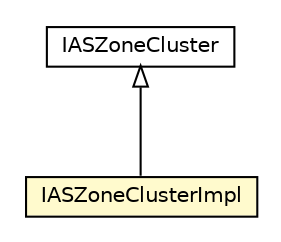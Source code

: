 #!/usr/local/bin/dot
#
# Class diagram 
# Generated by UMLGraph version R5_6-24-gf6e263 (http://www.umlgraph.org/)
#

digraph G {
	edge [fontname="Helvetica",fontsize=10,labelfontname="Helvetica",labelfontsize=10];
	node [fontname="Helvetica",fontsize=10,shape=plaintext];
	nodesep=0.25;
	ranksep=0.5;
	// org.universAAL.lddi.zigbee.commissioning.clusters.impl.IASZoneClusterImpl
	c4310130 [label=<<table title="org.universAAL.lddi.zigbee.commissioning.clusters.impl.IASZoneClusterImpl" border="0" cellborder="1" cellspacing="0" cellpadding="2" port="p" bgcolor="lemonChiffon" href="./IASZoneClusterImpl.html">
		<tr><td><table border="0" cellspacing="0" cellpadding="1">
<tr><td align="center" balign="center"> IASZoneClusterImpl </td></tr>
		</table></td></tr>
		</table>>, URL="./IASZoneClusterImpl.html", fontname="Helvetica", fontcolor="black", fontsize=10.0];
	//org.universAAL.lddi.zigbee.commissioning.clusters.impl.IASZoneClusterImpl extends it.cnr.isti.zigbee.zcl.library.impl.security_safety.IASZoneCluster
	c4311109:p -> c4310130:p [dir=back,arrowtail=empty];
	// it.cnr.isti.zigbee.zcl.library.impl.security_safety.IASZoneCluster
	c4311109 [label=<<table title="it.cnr.isti.zigbee.zcl.library.impl.security_safety.IASZoneCluster" border="0" cellborder="1" cellspacing="0" cellpadding="2" port="p" href="http://java.sun.com/j2se/1.4.2/docs/api/it/cnr/isti/zigbee/zcl/library/impl/security_safety/IASZoneCluster.html">
		<tr><td><table border="0" cellspacing="0" cellpadding="1">
<tr><td align="center" balign="center"> IASZoneCluster </td></tr>
		</table></td></tr>
		</table>>, URL="http://java.sun.com/j2se/1.4.2/docs/api/it/cnr/isti/zigbee/zcl/library/impl/security_safety/IASZoneCluster.html", fontname="Helvetica", fontcolor="black", fontsize=10.0];
}

